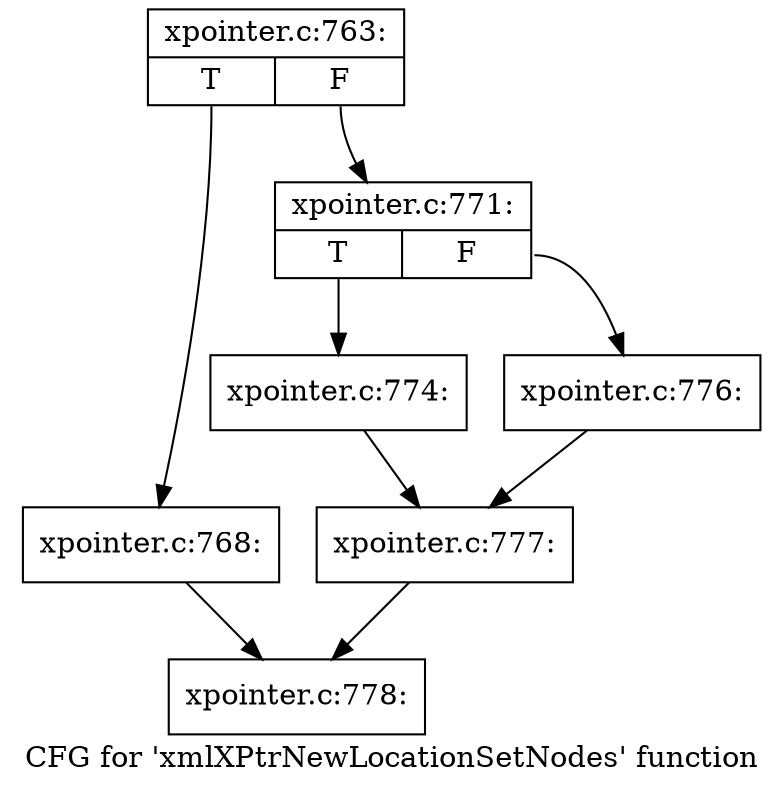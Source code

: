 digraph "CFG for 'xmlXPtrNewLocationSetNodes' function" {
	label="CFG for 'xmlXPtrNewLocationSetNodes' function";

	Node0x55f690443110 [shape=record,label="{xpointer.c:763:|{<s0>T|<s1>F}}"];
	Node0x55f690443110:s0 -> Node0x55f69044a150;
	Node0x55f690443110:s1 -> Node0x55f69044a1a0;
	Node0x55f69044a150 [shape=record,label="{xpointer.c:768:}"];
	Node0x55f69044a150 -> Node0x55f69043cc60;
	Node0x55f69044a1a0 [shape=record,label="{xpointer.c:771:|{<s0>T|<s1>F}}"];
	Node0x55f69044a1a0:s0 -> Node0x55f69044ac00;
	Node0x55f69044a1a0:s1 -> Node0x55f69044aca0;
	Node0x55f69044ac00 [shape=record,label="{xpointer.c:774:}"];
	Node0x55f69044ac00 -> Node0x55f69044ac50;
	Node0x55f69044aca0 [shape=record,label="{xpointer.c:776:}"];
	Node0x55f69044aca0 -> Node0x55f69044ac50;
	Node0x55f69044ac50 [shape=record,label="{xpointer.c:777:}"];
	Node0x55f69044ac50 -> Node0x55f69043cc60;
	Node0x55f69043cc60 [shape=record,label="{xpointer.c:778:}"];
}
